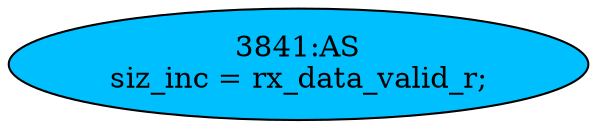strict digraph "" {
	node [label="\N"];
	"3841:AS"	 [ast="<pyverilog.vparser.ast.Assign object at 0x7f13b55689d0>",
		def_var="['siz_inc']",
		fillcolor=deepskyblue,
		label="3841:AS
siz_inc = rx_data_valid_r;",
		statements="[]",
		style=filled,
		typ=Assign,
		use_var="['rx_data_valid_r']"];
}
